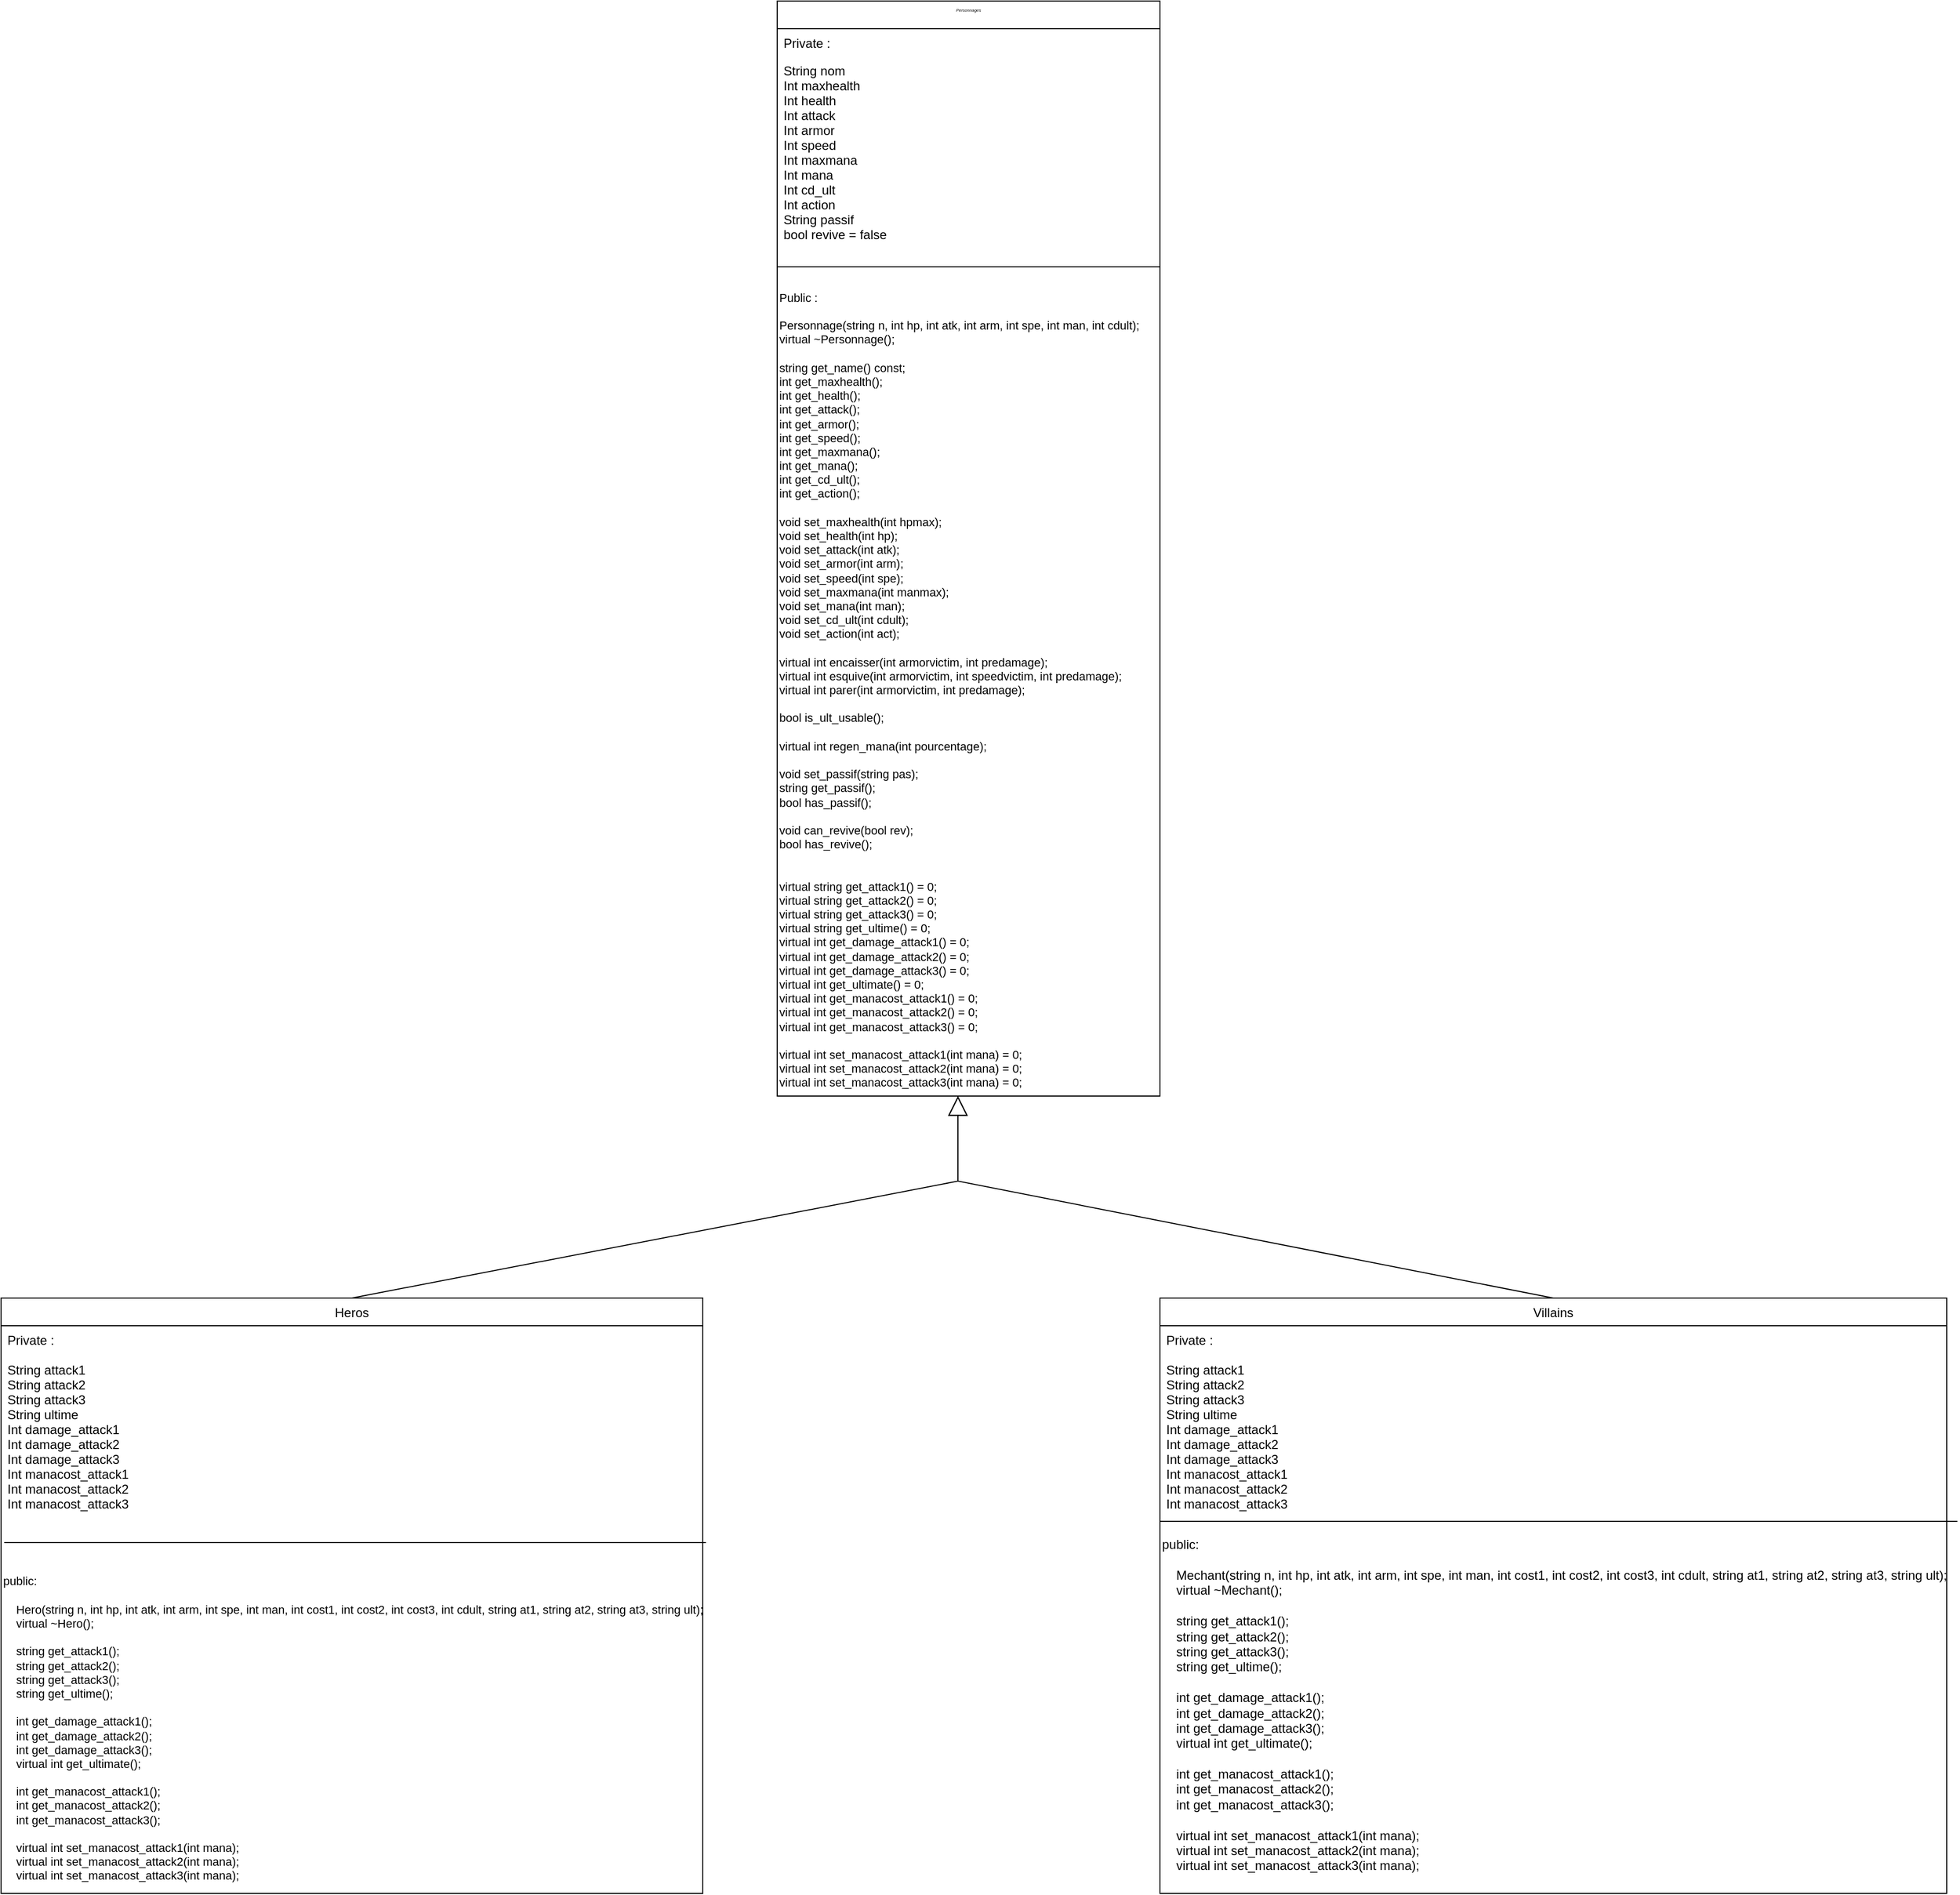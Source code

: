 <mxfile version="22.1.8" type="device">
  <diagram id="C5RBs43oDa-KdzZeNtuy" name="Page-1">
    <mxGraphModel dx="512" dy="301" grid="1" gridSize="10" guides="1" tooltips="1" connect="1" arrows="1" fold="1" page="1" pageScale="1" pageWidth="827" pageHeight="1169" math="0" shadow="0">
      <root>
        <mxCell id="WIyWlLk6GJQsqaUBKTNV-0" />
        <mxCell id="WIyWlLk6GJQsqaUBKTNV-1" parent="WIyWlLk6GJQsqaUBKTNV-0" />
        <mxCell id="zkfFHV4jXpPFQw0GAbJ--0" value="Personnages" style="swimlane;fontStyle=2;align=center;verticalAlign=top;childLayout=stackLayout;horizontal=1;startSize=26;horizontalStack=0;resizeParent=1;resizeLast=0;collapsible=1;marginBottom=0;rounded=0;shadow=0;strokeWidth=1;fontSize=4;" parent="WIyWlLk6GJQsqaUBKTNV-1" vertex="1">
          <mxGeometry x="810" width="360" height="1030" as="geometry">
            <mxRectangle x="230" y="140" width="160" height="26" as="alternateBounds" />
          </mxGeometry>
        </mxCell>
        <mxCell id="zkfFHV4jXpPFQw0GAbJ--1" value="Private :" style="text;align=left;verticalAlign=top;spacingLeft=4;spacingRight=4;overflow=hidden;rotatable=0;points=[[0,0.5],[1,0.5]];portConstraint=eastwest;" parent="zkfFHV4jXpPFQw0GAbJ--0" vertex="1">
          <mxGeometry y="26" width="360" height="26" as="geometry" />
        </mxCell>
        <mxCell id="zkfFHV4jXpPFQw0GAbJ--2" value="String nom&#xa;Int maxhealth&#xa;Int health&#xa;Int attack&#xa;Int armor&#xa;Int speed&#xa;Int maxmana&#xa;Int mana&#xa;Int cd_ult&#xa;Int action&#xa;String passif&#xa;bool revive = false" style="text;align=left;verticalAlign=top;spacingLeft=4;spacingRight=4;overflow=hidden;rotatable=0;points=[[0,0.5],[1,0.5]];portConstraint=eastwest;rounded=0;shadow=0;html=0;" parent="zkfFHV4jXpPFQw0GAbJ--0" vertex="1">
          <mxGeometry y="52" width="360" height="188" as="geometry" />
        </mxCell>
        <mxCell id="s_cdCH0kTGIUrJNdU02S-0" value="" style="endArrow=none;html=1;rounded=0;align=center;verticalAlign=top;endFill=0;labelBackgroundColor=none;edgeStyle=orthogonalEdgeStyle;entryX=1;entryY=0.25;entryDx=0;entryDy=0;" parent="zkfFHV4jXpPFQw0GAbJ--0" source="s_cdCH0kTGIUrJNdU02S-5" target="zkfFHV4jXpPFQw0GAbJ--0" edge="1">
          <mxGeometry relative="1" as="geometry">
            <mxPoint y="240" as="sourcePoint" />
            <mxPoint x="160" y="250" as="targetPoint" />
            <Array as="points">
              <mxPoint x="360" y="240" />
            </Array>
          </mxGeometry>
        </mxCell>
        <mxCell id="s_cdCH0kTGIUrJNdU02S-3" value="" style="resizable=0;html=1;align=right;verticalAlign=bottom;labelBackgroundColor=none;" parent="s_cdCH0kTGIUrJNdU02S-0" connectable="0" vertex="1">
          <mxGeometry x="1" relative="1" as="geometry" />
        </mxCell>
        <mxCell id="s_cdCH0kTGIUrJNdU02S-19" value="" style="endArrow=none;html=1;endSize=12;startArrow=none;startSize=14;startFill=0;edgeStyle=orthogonalEdgeStyle;align=center;verticalAlign=bottom;endFill=0;rounded=0;" parent="zkfFHV4jXpPFQw0GAbJ--0" edge="1">
          <mxGeometry y="3" relative="1" as="geometry">
            <mxPoint y="250" as="sourcePoint" />
            <mxPoint x="360" y="250" as="targetPoint" />
            <Array as="points">
              <mxPoint x="180" y="250" />
              <mxPoint x="180" y="250" />
            </Array>
          </mxGeometry>
        </mxCell>
        <mxCell id="s_cdCH0kTGIUrJNdU02S-5" value="&lt;div style=&quot;font-size: 11px;&quot;&gt;&lt;font style=&quot;font-size: 11px;&quot;&gt;&lt;br&gt;&lt;/font&gt;&lt;/div&gt;&lt;div style=&quot;font-size: 11px;&quot;&gt;&lt;font style=&quot;font-size: 11px;&quot;&gt;&lt;br&gt;&lt;/font&gt;&lt;/div&gt;&lt;div style=&quot;font-size: 11px;&quot;&gt;&lt;font style=&quot;font-size: 11px;&quot;&gt;Public :&lt;/font&gt;&lt;/div&gt;&lt;div style=&quot;font-size: 11px;&quot;&gt;&lt;font style=&quot;font-size: 11px;&quot;&gt;&lt;br&gt;&lt;/font&gt;&lt;/div&gt;&lt;div style=&quot;font-size: 11px;&quot;&gt;&lt;font style=&quot;font-size: 11px;&quot;&gt;Personnage(string n, int hp, int atk, int arm, int spe, int man, int cdult);&lt;/font&gt;&lt;/div&gt;&lt;div style=&quot;font-size: 11px;&quot;&gt;&lt;font style=&quot;font-size: 11px;&quot;&gt;virtual ~Personnage();&lt;/font&gt;&lt;/div&gt;&lt;div style=&quot;font-size: 11px;&quot;&gt;&lt;font style=&quot;font-size: 11px;&quot;&gt;&lt;br&gt;&lt;/font&gt;&lt;/div&gt;&lt;div style=&quot;font-size: 11px;&quot;&gt;&lt;font style=&quot;font-size: 11px;&quot;&gt;string get_name() const;&lt;/font&gt;&lt;/div&gt;&lt;div style=&quot;font-size: 11px;&quot;&gt;&lt;font style=&quot;font-size: 11px;&quot;&gt;int get_maxhealth();&lt;/font&gt;&lt;/div&gt;&lt;div style=&quot;font-size: 11px;&quot;&gt;&lt;font style=&quot;font-size: 11px;&quot;&gt;int get_health();&lt;/font&gt;&lt;/div&gt;&lt;div style=&quot;font-size: 11px;&quot;&gt;&lt;font style=&quot;font-size: 11px;&quot;&gt;int get_attack();&lt;/font&gt;&lt;/div&gt;&lt;div style=&quot;font-size: 11px;&quot;&gt;&lt;font style=&quot;font-size: 11px;&quot;&gt;int get_armor();&lt;/font&gt;&lt;/div&gt;&lt;div style=&quot;font-size: 11px;&quot;&gt;&lt;font style=&quot;font-size: 11px;&quot;&gt;int get_speed();&lt;/font&gt;&lt;/div&gt;&lt;div style=&quot;font-size: 11px;&quot;&gt;&lt;font style=&quot;font-size: 11px;&quot;&gt;int get_maxmana();&lt;/font&gt;&lt;/div&gt;&lt;div style=&quot;font-size: 11px;&quot;&gt;&lt;font style=&quot;font-size: 11px;&quot;&gt;int get_mana();&lt;/font&gt;&lt;/div&gt;&lt;div style=&quot;font-size: 11px;&quot;&gt;&lt;font style=&quot;font-size: 11px;&quot;&gt;int get_cd_ult();&lt;/font&gt;&lt;/div&gt;&lt;div style=&quot;font-size: 11px;&quot;&gt;&lt;font style=&quot;font-size: 11px;&quot;&gt;int get_action();&lt;/font&gt;&lt;/div&gt;&lt;div style=&quot;font-size: 11px;&quot;&gt;&lt;font style=&quot;font-size: 11px;&quot;&gt;&lt;br&gt;&lt;/font&gt;&lt;/div&gt;&lt;div style=&quot;font-size: 11px;&quot;&gt;&lt;font style=&quot;font-size: 11px;&quot;&gt;void set_maxhealth(int hpmax);&lt;/font&gt;&lt;/div&gt;&lt;div style=&quot;font-size: 11px;&quot;&gt;&lt;font style=&quot;font-size: 11px;&quot;&gt;void set_health(int hp);&lt;/font&gt;&lt;/div&gt;&lt;div style=&quot;font-size: 11px;&quot;&gt;&lt;font style=&quot;font-size: 11px;&quot;&gt;void set_attack(int atk);&lt;/font&gt;&lt;/div&gt;&lt;div style=&quot;font-size: 11px;&quot;&gt;&lt;font style=&quot;font-size: 11px;&quot;&gt;void set_armor(int arm);&lt;/font&gt;&lt;/div&gt;&lt;div style=&quot;font-size: 11px;&quot;&gt;&lt;font style=&quot;font-size: 11px;&quot;&gt;void set_speed(int spe);&lt;/font&gt;&lt;/div&gt;&lt;div style=&quot;font-size: 11px;&quot;&gt;&lt;font style=&quot;font-size: 11px;&quot;&gt;void set_maxmana(int manmax);&lt;/font&gt;&lt;/div&gt;&lt;div style=&quot;font-size: 11px;&quot;&gt;&lt;font style=&quot;font-size: 11px;&quot;&gt;void set_mana(int man);&lt;/font&gt;&lt;/div&gt;&lt;div style=&quot;font-size: 11px;&quot;&gt;&lt;font style=&quot;font-size: 11px;&quot;&gt;void set_cd_ult(int cdult);&lt;/font&gt;&lt;/div&gt;&lt;div style=&quot;font-size: 11px;&quot;&gt;&lt;font style=&quot;font-size: 11px;&quot;&gt;void set_action(int act);&lt;/font&gt;&lt;/div&gt;&lt;div style=&quot;font-size: 11px;&quot;&gt;&lt;font style=&quot;font-size: 11px;&quot;&gt;&lt;br&gt;&lt;/font&gt;&lt;/div&gt;&lt;div style=&quot;font-size: 11px;&quot;&gt;&lt;font style=&quot;font-size: 11px;&quot;&gt;virtual int encaisser(int armorvictim, int predamage);&lt;/font&gt;&lt;/div&gt;&lt;div style=&quot;font-size: 11px;&quot;&gt;&lt;font style=&quot;font-size: 11px;&quot;&gt;virtual int esquive(int armorvictim, int speedvictim, int predamage);&lt;/font&gt;&lt;/div&gt;&lt;div style=&quot;font-size: 11px;&quot;&gt;&lt;font style=&quot;font-size: 11px;&quot;&gt;virtual int parer(int armorvictim, int predamage);&lt;/font&gt;&lt;/div&gt;&lt;div style=&quot;font-size: 11px;&quot;&gt;&lt;font style=&quot;font-size: 11px;&quot;&gt;&lt;br&gt;&lt;/font&gt;&lt;/div&gt;&lt;div style=&quot;font-size: 11px;&quot;&gt;&lt;font style=&quot;font-size: 11px;&quot;&gt;bool is_ult_usable();&lt;/font&gt;&lt;/div&gt;&lt;div style=&quot;font-size: 11px;&quot;&gt;&lt;font style=&quot;font-size: 11px;&quot;&gt;&lt;br&gt;&lt;/font&gt;&lt;/div&gt;&lt;div style=&quot;font-size: 11px;&quot;&gt;&lt;font style=&quot;font-size: 11px;&quot;&gt;virtual int regen_mana(int pourcentage);&lt;/font&gt;&lt;/div&gt;&lt;div style=&quot;font-size: 11px;&quot;&gt;&lt;font style=&quot;font-size: 11px;&quot;&gt;&lt;br&gt;&lt;/font&gt;&lt;/div&gt;&lt;div style=&quot;font-size: 11px;&quot;&gt;&lt;font style=&quot;font-size: 11px;&quot;&gt;void set_passif(string pas);&lt;/font&gt;&lt;/div&gt;&lt;div style=&quot;font-size: 11px;&quot;&gt;&lt;font style=&quot;font-size: 11px;&quot;&gt;string get_passif();&lt;/font&gt;&lt;/div&gt;&lt;div style=&quot;font-size: 11px;&quot;&gt;&lt;font style=&quot;font-size: 11px;&quot;&gt;bool has_passif();&lt;/font&gt;&lt;/div&gt;&lt;div style=&quot;font-size: 11px;&quot;&gt;&lt;font style=&quot;font-size: 11px;&quot;&gt;&lt;br&gt;&lt;/font&gt;&lt;/div&gt;&lt;div style=&quot;font-size: 11px;&quot;&gt;&lt;font style=&quot;font-size: 11px;&quot;&gt;void can_revive(bool rev);&lt;/font&gt;&lt;/div&gt;&lt;div style=&quot;font-size: 11px;&quot;&gt;&lt;font style=&quot;font-size: 11px;&quot;&gt;bool has_revive();&lt;/font&gt;&lt;/div&gt;&lt;div style=&quot;font-size: 11px;&quot;&gt;&lt;font style=&quot;font-size: 11px;&quot;&gt;&lt;br&gt;&lt;/font&gt;&lt;/div&gt;&lt;div style=&quot;font-size: 11px;&quot;&gt;&lt;font style=&quot;font-size: 11px;&quot;&gt;&lt;br&gt;&lt;/font&gt;&lt;/div&gt;&lt;div style=&quot;font-size: 11px;&quot;&gt;&lt;font style=&quot;font-size: 11px;&quot;&gt;virtual string get_attack1() = 0;&lt;/font&gt;&lt;/div&gt;&lt;div style=&quot;font-size: 11px;&quot;&gt;&lt;font style=&quot;font-size: 11px;&quot;&gt;virtual string get_attack2() = 0;&lt;/font&gt;&lt;/div&gt;&lt;div style=&quot;font-size: 11px;&quot;&gt;&lt;font style=&quot;font-size: 11px;&quot;&gt;virtual string get_attack3() = 0;&lt;/font&gt;&lt;/div&gt;&lt;div style=&quot;font-size: 11px;&quot;&gt;&lt;font style=&quot;font-size: 11px;&quot;&gt;virtual string get_ultime() = 0;&lt;/font&gt;&lt;/div&gt;&lt;div style=&quot;font-size: 11px;&quot;&gt;&lt;font style=&quot;font-size: 11px;&quot;&gt;virtual int get_damage_attack1() = 0;&lt;/font&gt;&lt;/div&gt;&lt;div style=&quot;font-size: 11px;&quot;&gt;&lt;font style=&quot;font-size: 11px;&quot;&gt;virtual int get_damage_attack2() = 0;&lt;/font&gt;&lt;/div&gt;&lt;div style=&quot;font-size: 11px;&quot;&gt;&lt;font style=&quot;font-size: 11px;&quot;&gt;virtual int get_damage_attack3() = 0;&lt;/font&gt;&lt;/div&gt;&lt;div style=&quot;font-size: 11px;&quot;&gt;&lt;font style=&quot;font-size: 11px;&quot;&gt;virtual int get_ultimate() = 0;&lt;span style=&quot;white-space: pre;&quot;&gt;&amp;nbsp;&amp;nbsp;&amp;nbsp;&amp;nbsp;&lt;/span&gt;&lt;/font&gt;&lt;/div&gt;&lt;div style=&quot;font-size: 11px;&quot;&gt;&lt;font style=&quot;font-size: 11px;&quot;&gt;virtual int get_manacost_attack1() = 0;&lt;/font&gt;&lt;/div&gt;&lt;div style=&quot;font-size: 11px;&quot;&gt;&lt;font style=&quot;font-size: 11px;&quot;&gt;virtual int get_manacost_attack2() = 0;&lt;/font&gt;&lt;/div&gt;&lt;div style=&quot;font-size: 11px;&quot;&gt;&lt;font style=&quot;font-size: 11px;&quot;&gt;virtual int get_manacost_attack3() = 0;&lt;/font&gt;&lt;/div&gt;&lt;div style=&quot;font-size: 11px;&quot;&gt;&lt;font style=&quot;font-size: 11px;&quot;&gt;&lt;br&gt;&lt;/font&gt;&lt;/div&gt;&lt;div style=&quot;font-size: 11px;&quot;&gt;&lt;font style=&quot;font-size: 11px;&quot;&gt;virtual int set_manacost_attack1(int mana) = 0;&lt;/font&gt;&lt;/div&gt;&lt;div style=&quot;font-size: 11px;&quot;&gt;&lt;font style=&quot;font-size: 11px;&quot;&gt;virtual int set_manacost_attack2(int mana) = 0;&lt;/font&gt;&lt;/div&gt;&lt;div style=&quot;font-size: 11px;&quot;&gt;&lt;font style=&quot;font-size: 11px;&quot;&gt;virtual int set_manacost_attack3(int mana) = 0;&lt;/font&gt;&lt;/div&gt;" style="text;html=1;align=left;verticalAlign=middle;resizable=0;points=[];autosize=1;strokeColor=none;fillColor=none;" parent="zkfFHV4jXpPFQw0GAbJ--0" vertex="1">
          <mxGeometry y="240" width="360" height="790" as="geometry" />
        </mxCell>
        <mxCell id="zkfFHV4jXpPFQw0GAbJ--6" value="Heros" style="swimlane;fontStyle=0;align=center;verticalAlign=top;childLayout=stackLayout;horizontal=1;startSize=26;horizontalStack=0;resizeParent=1;resizeLast=0;collapsible=1;marginBottom=0;rounded=0;shadow=0;strokeWidth=1;" parent="WIyWlLk6GJQsqaUBKTNV-1" vertex="1">
          <mxGeometry x="80" y="1220" width="660" height="560" as="geometry">
            <mxRectangle x="130" y="380" width="160" height="26" as="alternateBounds" />
          </mxGeometry>
        </mxCell>
        <mxCell id="zkfFHV4jXpPFQw0GAbJ--11" value="Private :&#xa;&#xa;String attack1&#xa;String attack2&#xa;String attack3&#xa;String ultime&#xa;Int damage_attack1&#xa;Int damage_attack2&#xa;Int damage_attack3&#xa;Int manacost_attack1&#xa;Int manacost_attack2&#xa;Int manacost_attack3" style="text;align=left;verticalAlign=top;spacingLeft=4;spacingRight=4;overflow=hidden;rotatable=0;points=[[0,0.5],[1,0.5]];portConstraint=eastwest;spacingTop=0;spacing=2;" parent="zkfFHV4jXpPFQw0GAbJ--6" vertex="1">
          <mxGeometry y="26" width="660" height="204" as="geometry" />
        </mxCell>
        <mxCell id="s_cdCH0kTGIUrJNdU02S-17" value="" style="endArrow=none;html=1;endSize=12;startArrow=none;startSize=14;startFill=0;edgeStyle=orthogonalEdgeStyle;align=center;verticalAlign=bottom;endFill=0;rounded=0;" parent="zkfFHV4jXpPFQw0GAbJ--6" edge="1">
          <mxGeometry y="3" relative="1" as="geometry">
            <mxPoint x="3" y="230" as="sourcePoint" />
            <mxPoint x="663" y="230" as="targetPoint" />
            <Array as="points">
              <mxPoint x="463" y="230" />
              <mxPoint x="463" y="230" />
            </Array>
          </mxGeometry>
        </mxCell>
        <mxCell id="zkfFHV4jXpPFQw0GAbJ--13" value="Villains" style="swimlane;fontStyle=0;align=center;verticalAlign=top;childLayout=stackLayout;horizontal=1;startSize=26;horizontalStack=0;resizeParent=1;resizeLast=0;collapsible=1;marginBottom=0;rounded=0;shadow=0;strokeWidth=1;" parent="WIyWlLk6GJQsqaUBKTNV-1" vertex="1">
          <mxGeometry x="1170" y="1220" width="740" height="560" as="geometry">
            <mxRectangle x="340" y="380" width="170" height="26" as="alternateBounds" />
          </mxGeometry>
        </mxCell>
        <mxCell id="QV27dIAuMup8-7IfciXF-4" value="Private :&#xa;&#xa;String attack1&#xa;String attack2&#xa;String attack3&#xa;String ultime&#xa;Int damage_attack1&#xa;Int damage_attack2&#xa;Int damage_attack3&#xa;Int manacost_attack1&#xa;Int manacost_attack2&#xa;Int manacost_attack3" style="text;align=left;verticalAlign=top;spacingLeft=4;spacingRight=4;overflow=hidden;rotatable=0;points=[[0,0.5],[1,0.5]];portConstraint=eastwest;spacingTop=0;spacing=2;" parent="zkfFHV4jXpPFQw0GAbJ--13" vertex="1">
          <mxGeometry y="26" width="740" height="192" as="geometry" />
        </mxCell>
        <mxCell id="s_cdCH0kTGIUrJNdU02S-18" value="" style="endArrow=none;html=1;endSize=12;startArrow=none;startSize=14;startFill=0;edgeStyle=orthogonalEdgeStyle;align=center;verticalAlign=bottom;endFill=0;rounded=0;" parent="zkfFHV4jXpPFQw0GAbJ--13" edge="1">
          <mxGeometry y="3" relative="1" as="geometry">
            <mxPoint y="210" as="sourcePoint" />
            <mxPoint x="750" y="210" as="targetPoint" />
            <Array as="points">
              <mxPoint x="200" y="210" />
              <mxPoint x="200" y="210" />
            </Array>
          </mxGeometry>
        </mxCell>
        <mxCell id="s_cdCH0kTGIUrJNdU02S-10" value="&lt;div&gt;public:&lt;/div&gt;&lt;div&gt;&lt;br&gt;&lt;/div&gt;&lt;div&gt;&amp;nbsp; &amp;nbsp; Mechant(string n, int hp, int atk, int arm, int spe, int man, int cost1, int cost2, int cost3, int cdult, string at1, string at2, string at3, string ult);&lt;/div&gt;&lt;div&gt;&amp;nbsp; &amp;nbsp; virtual ~Mechant();&lt;/div&gt;&lt;div&gt;&lt;br&gt;&lt;/div&gt;&lt;div&gt;&amp;nbsp; &amp;nbsp; string get_attack1();&lt;/div&gt;&lt;div&gt;&amp;nbsp; &amp;nbsp; string get_attack2();&lt;/div&gt;&lt;div&gt;&amp;nbsp; &amp;nbsp; string get_attack3();&lt;/div&gt;&lt;div&gt;&amp;nbsp; &amp;nbsp; string get_ultime();&lt;/div&gt;&lt;div&gt;&lt;br&gt;&lt;/div&gt;&lt;div&gt;&amp;nbsp; &amp;nbsp; int get_damage_attack1();&lt;/div&gt;&lt;div&gt;&amp;nbsp; &amp;nbsp; int get_damage_attack2();&lt;/div&gt;&lt;div&gt;&amp;nbsp; &amp;nbsp; int get_damage_attack3();&lt;/div&gt;&lt;div&gt;&amp;nbsp; &amp;nbsp; virtual int get_ultimate();&lt;/div&gt;&lt;div&gt;&lt;br&gt;&lt;/div&gt;&lt;div&gt;&amp;nbsp; &amp;nbsp; int get_manacost_attack1();&lt;/div&gt;&lt;div&gt;&amp;nbsp; &amp;nbsp; int get_manacost_attack2();&lt;/div&gt;&lt;div&gt;&amp;nbsp; &amp;nbsp; int get_manacost_attack3();&lt;/div&gt;&lt;div&gt;&lt;br&gt;&lt;/div&gt;&lt;div&gt;&amp;nbsp; &amp;nbsp; virtual int set_manacost_attack1(int mana);&lt;/div&gt;&lt;div&gt;&amp;nbsp; &amp;nbsp; virtual int set_manacost_attack2(int mana);&lt;/div&gt;&lt;div&gt;&amp;nbsp; &amp;nbsp; virtual int set_manacost_attack3(int mana);&lt;/div&gt;" style="text;html=1;align=left;verticalAlign=middle;resizable=0;points=[];autosize=1;strokeColor=none;fillColor=none;" parent="zkfFHV4jXpPFQw0GAbJ--13" vertex="1">
          <mxGeometry y="218" width="740" height="330" as="geometry" />
        </mxCell>
        <mxCell id="QV27dIAuMup8-7IfciXF-6" value="&lt;br&gt;" style="endArrow=block;endSize=16;endFill=0;html=1;rounded=0;exitX=0.5;exitY=0;exitDx=0;exitDy=0;" parent="WIyWlLk6GJQsqaUBKTNV-1" source="zkfFHV4jXpPFQw0GAbJ--13" edge="1">
          <mxGeometry width="160" relative="1" as="geometry">
            <mxPoint x="454" y="990" as="sourcePoint" />
            <mxPoint x="980" y="1030" as="targetPoint" />
            <Array as="points">
              <mxPoint x="980" y="1110" />
            </Array>
          </mxGeometry>
        </mxCell>
        <mxCell id="QV27dIAuMup8-7IfciXF-7" value="&lt;br&gt;" style="endArrow=block;endSize=16;endFill=0;html=1;rounded=0;exitX=0.5;exitY=0;exitDx=0;exitDy=0;" parent="WIyWlLk6GJQsqaUBKTNV-1" source="zkfFHV4jXpPFQw0GAbJ--6" edge="1">
          <mxGeometry x="0.421" y="32" width="160" relative="1" as="geometry">
            <mxPoint x="280" y="360" as="sourcePoint" />
            <mxPoint x="980" y="1030" as="targetPoint" />
            <Array as="points">
              <mxPoint x="980" y="1110" />
            </Array>
            <mxPoint x="10" y="-2" as="offset" />
          </mxGeometry>
        </mxCell>
        <mxCell id="s_cdCH0kTGIUrJNdU02S-8" value="&lt;div style=&quot;font-size: 11px;&quot;&gt;&lt;font style=&quot;font-size: 11px;&quot;&gt;public:&lt;/font&gt;&lt;/div&gt;&lt;div style=&quot;font-size: 11px;&quot;&gt;&lt;font style=&quot;font-size: 11px;&quot;&gt;&lt;br&gt;&lt;/font&gt;&lt;/div&gt;&lt;div style=&quot;font-size: 11px;&quot;&gt;&lt;font style=&quot;font-size: 11px;&quot;&gt;&amp;nbsp; &amp;nbsp; Hero(string n, int hp, int atk, int arm, int spe, int man, int cost1, int cost2, int cost3, int cdult, string at1, string at2, string at3, string ult);&lt;/font&gt;&lt;/div&gt;&lt;div style=&quot;font-size: 11px;&quot;&gt;&lt;font style=&quot;font-size: 11px;&quot;&gt;&amp;nbsp; &amp;nbsp; virtual ~Hero();&lt;/font&gt;&lt;/div&gt;&lt;div style=&quot;font-size: 11px;&quot;&gt;&lt;font style=&quot;font-size: 11px;&quot;&gt;&lt;br&gt;&lt;/font&gt;&lt;/div&gt;&lt;div style=&quot;font-size: 11px;&quot;&gt;&lt;font style=&quot;font-size: 11px;&quot;&gt;&amp;nbsp; &amp;nbsp; string get_attack1();&lt;/font&gt;&lt;/div&gt;&lt;div style=&quot;font-size: 11px;&quot;&gt;&lt;font style=&quot;font-size: 11px;&quot;&gt;&amp;nbsp; &amp;nbsp; string get_attack2();&lt;/font&gt;&lt;/div&gt;&lt;div style=&quot;font-size: 11px;&quot;&gt;&lt;font style=&quot;font-size: 11px;&quot;&gt;&amp;nbsp; &amp;nbsp; string get_attack3();&lt;/font&gt;&lt;/div&gt;&lt;div style=&quot;font-size: 11px;&quot;&gt;&lt;font style=&quot;font-size: 11px;&quot;&gt;&amp;nbsp; &amp;nbsp; string get_ultime();&lt;/font&gt;&lt;/div&gt;&lt;div style=&quot;font-size: 11px;&quot;&gt;&lt;font style=&quot;font-size: 11px;&quot;&gt;&lt;br&gt;&lt;/font&gt;&lt;/div&gt;&lt;div style=&quot;font-size: 11px;&quot;&gt;&lt;font style=&quot;font-size: 11px;&quot;&gt;&amp;nbsp; &amp;nbsp; int get_damage_attack1();&lt;/font&gt;&lt;/div&gt;&lt;div style=&quot;font-size: 11px;&quot;&gt;&lt;font style=&quot;font-size: 11px;&quot;&gt;&amp;nbsp; &amp;nbsp; int get_damage_attack2();&lt;/font&gt;&lt;/div&gt;&lt;div style=&quot;font-size: 11px;&quot;&gt;&lt;font style=&quot;font-size: 11px;&quot;&gt;&amp;nbsp; &amp;nbsp; int get_damage_attack3();&lt;/font&gt;&lt;/div&gt;&lt;div style=&quot;font-size: 11px;&quot;&gt;&lt;font style=&quot;font-size: 11px;&quot;&gt;&amp;nbsp; &amp;nbsp; virtual int get_ultimate();&lt;/font&gt;&lt;/div&gt;&lt;div style=&quot;font-size: 11px;&quot;&gt;&lt;font style=&quot;font-size: 11px;&quot;&gt;&lt;br&gt;&lt;/font&gt;&lt;/div&gt;&lt;div style=&quot;font-size: 11px;&quot;&gt;&lt;font style=&quot;font-size: 11px;&quot;&gt;&amp;nbsp; &amp;nbsp; int get_manacost_attack1();&lt;/font&gt;&lt;/div&gt;&lt;div style=&quot;font-size: 11px;&quot;&gt;&lt;font style=&quot;font-size: 11px;&quot;&gt;&amp;nbsp; &amp;nbsp; int get_manacost_attack2();&lt;/font&gt;&lt;/div&gt;&lt;div style=&quot;font-size: 11px;&quot;&gt;&lt;font style=&quot;font-size: 11px;&quot;&gt;&amp;nbsp; &amp;nbsp; int get_manacost_attack3();&lt;/font&gt;&lt;/div&gt;&lt;div style=&quot;font-size: 11px;&quot;&gt;&lt;font style=&quot;font-size: 11px;&quot;&gt;&lt;br&gt;&lt;/font&gt;&lt;/div&gt;&lt;div style=&quot;font-size: 11px;&quot;&gt;&lt;font style=&quot;font-size: 11px;&quot;&gt;&amp;nbsp; &amp;nbsp; virtual int set_manacost_attack1(int mana);&lt;/font&gt;&lt;/div&gt;&lt;div style=&quot;font-size: 11px;&quot;&gt;&lt;font style=&quot;font-size: 11px;&quot;&gt;&amp;nbsp; &amp;nbsp; virtual int set_manacost_attack2(int mana);&lt;/font&gt;&lt;/div&gt;&lt;div style=&quot;font-size: 11px;&quot;&gt;&lt;font style=&quot;font-size: 11px;&quot;&gt;&amp;nbsp; &amp;nbsp; virtual int set_manacost_attack3(int mana);&lt;/font&gt;&lt;/div&gt;" style="text;html=1;align=left;verticalAlign=middle;resizable=0;points=[];autosize=1;strokeColor=none;fillColor=none;" parent="WIyWlLk6GJQsqaUBKTNV-1" vertex="1">
          <mxGeometry x="80" y="1475" width="680" height="300" as="geometry" />
        </mxCell>
      </root>
    </mxGraphModel>
  </diagram>
</mxfile>
